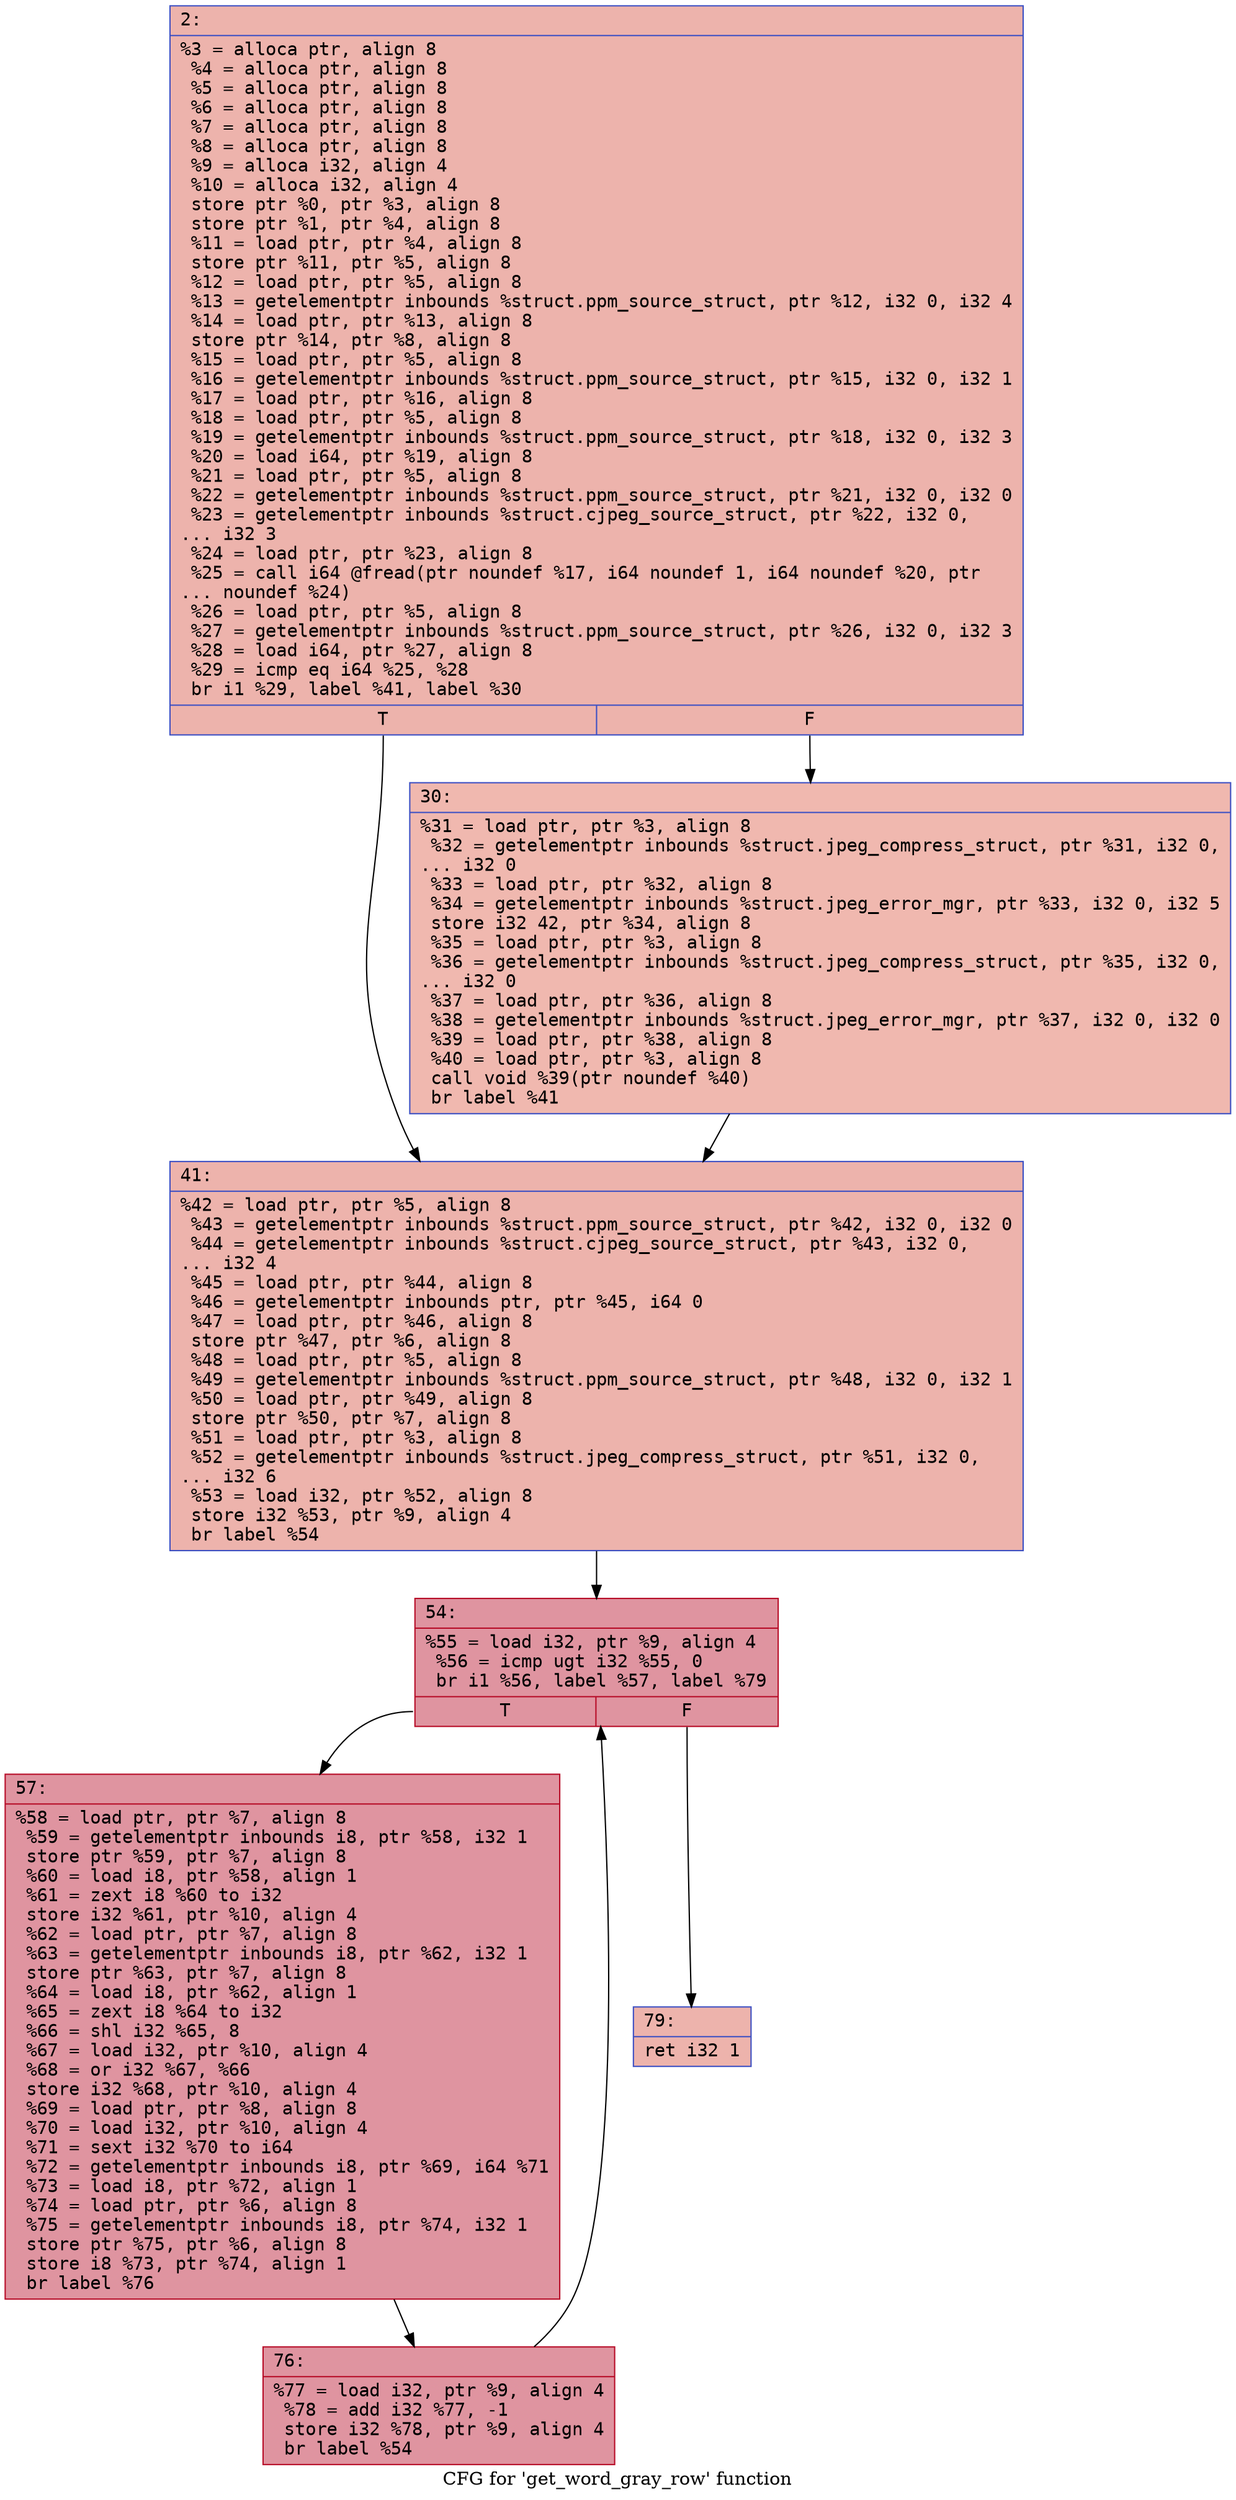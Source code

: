 digraph "CFG for 'get_word_gray_row' function" {
	label="CFG for 'get_word_gray_row' function";

	Node0x600000837750 [shape=record,color="#3d50c3ff", style=filled, fillcolor="#d6524470" fontname="Courier",label="{2:\l|  %3 = alloca ptr, align 8\l  %4 = alloca ptr, align 8\l  %5 = alloca ptr, align 8\l  %6 = alloca ptr, align 8\l  %7 = alloca ptr, align 8\l  %8 = alloca ptr, align 8\l  %9 = alloca i32, align 4\l  %10 = alloca i32, align 4\l  store ptr %0, ptr %3, align 8\l  store ptr %1, ptr %4, align 8\l  %11 = load ptr, ptr %4, align 8\l  store ptr %11, ptr %5, align 8\l  %12 = load ptr, ptr %5, align 8\l  %13 = getelementptr inbounds %struct.ppm_source_struct, ptr %12, i32 0, i32 4\l  %14 = load ptr, ptr %13, align 8\l  store ptr %14, ptr %8, align 8\l  %15 = load ptr, ptr %5, align 8\l  %16 = getelementptr inbounds %struct.ppm_source_struct, ptr %15, i32 0, i32 1\l  %17 = load ptr, ptr %16, align 8\l  %18 = load ptr, ptr %5, align 8\l  %19 = getelementptr inbounds %struct.ppm_source_struct, ptr %18, i32 0, i32 3\l  %20 = load i64, ptr %19, align 8\l  %21 = load ptr, ptr %5, align 8\l  %22 = getelementptr inbounds %struct.ppm_source_struct, ptr %21, i32 0, i32 0\l  %23 = getelementptr inbounds %struct.cjpeg_source_struct, ptr %22, i32 0,\l... i32 3\l  %24 = load ptr, ptr %23, align 8\l  %25 = call i64 @fread(ptr noundef %17, i64 noundef 1, i64 noundef %20, ptr\l... noundef %24)\l  %26 = load ptr, ptr %5, align 8\l  %27 = getelementptr inbounds %struct.ppm_source_struct, ptr %26, i32 0, i32 3\l  %28 = load i64, ptr %27, align 8\l  %29 = icmp eq i64 %25, %28\l  br i1 %29, label %41, label %30\l|{<s0>T|<s1>F}}"];
	Node0x600000837750:s0 -> Node0x6000008377f0[tooltip="2 -> 41\nProbability 50.00%" ];
	Node0x600000837750:s1 -> Node0x6000008377a0[tooltip="2 -> 30\nProbability 50.00%" ];
	Node0x6000008377a0 [shape=record,color="#3d50c3ff", style=filled, fillcolor="#dc5d4a70" fontname="Courier",label="{30:\l|  %31 = load ptr, ptr %3, align 8\l  %32 = getelementptr inbounds %struct.jpeg_compress_struct, ptr %31, i32 0,\l... i32 0\l  %33 = load ptr, ptr %32, align 8\l  %34 = getelementptr inbounds %struct.jpeg_error_mgr, ptr %33, i32 0, i32 5\l  store i32 42, ptr %34, align 8\l  %35 = load ptr, ptr %3, align 8\l  %36 = getelementptr inbounds %struct.jpeg_compress_struct, ptr %35, i32 0,\l... i32 0\l  %37 = load ptr, ptr %36, align 8\l  %38 = getelementptr inbounds %struct.jpeg_error_mgr, ptr %37, i32 0, i32 0\l  %39 = load ptr, ptr %38, align 8\l  %40 = load ptr, ptr %3, align 8\l  call void %39(ptr noundef %40)\l  br label %41\l}"];
	Node0x6000008377a0 -> Node0x6000008377f0[tooltip="30 -> 41\nProbability 100.00%" ];
	Node0x6000008377f0 [shape=record,color="#3d50c3ff", style=filled, fillcolor="#d6524470" fontname="Courier",label="{41:\l|  %42 = load ptr, ptr %5, align 8\l  %43 = getelementptr inbounds %struct.ppm_source_struct, ptr %42, i32 0, i32 0\l  %44 = getelementptr inbounds %struct.cjpeg_source_struct, ptr %43, i32 0,\l... i32 4\l  %45 = load ptr, ptr %44, align 8\l  %46 = getelementptr inbounds ptr, ptr %45, i64 0\l  %47 = load ptr, ptr %46, align 8\l  store ptr %47, ptr %6, align 8\l  %48 = load ptr, ptr %5, align 8\l  %49 = getelementptr inbounds %struct.ppm_source_struct, ptr %48, i32 0, i32 1\l  %50 = load ptr, ptr %49, align 8\l  store ptr %50, ptr %7, align 8\l  %51 = load ptr, ptr %3, align 8\l  %52 = getelementptr inbounds %struct.jpeg_compress_struct, ptr %51, i32 0,\l... i32 6\l  %53 = load i32, ptr %52, align 8\l  store i32 %53, ptr %9, align 4\l  br label %54\l}"];
	Node0x6000008377f0 -> Node0x600000837840[tooltip="41 -> 54\nProbability 100.00%" ];
	Node0x600000837840 [shape=record,color="#b70d28ff", style=filled, fillcolor="#b70d2870" fontname="Courier",label="{54:\l|  %55 = load i32, ptr %9, align 4\l  %56 = icmp ugt i32 %55, 0\l  br i1 %56, label %57, label %79\l|{<s0>T|<s1>F}}"];
	Node0x600000837840:s0 -> Node0x600000837890[tooltip="54 -> 57\nProbability 96.88%" ];
	Node0x600000837840:s1 -> Node0x600000837930[tooltip="54 -> 79\nProbability 3.12%" ];
	Node0x600000837890 [shape=record,color="#b70d28ff", style=filled, fillcolor="#b70d2870" fontname="Courier",label="{57:\l|  %58 = load ptr, ptr %7, align 8\l  %59 = getelementptr inbounds i8, ptr %58, i32 1\l  store ptr %59, ptr %7, align 8\l  %60 = load i8, ptr %58, align 1\l  %61 = zext i8 %60 to i32\l  store i32 %61, ptr %10, align 4\l  %62 = load ptr, ptr %7, align 8\l  %63 = getelementptr inbounds i8, ptr %62, i32 1\l  store ptr %63, ptr %7, align 8\l  %64 = load i8, ptr %62, align 1\l  %65 = zext i8 %64 to i32\l  %66 = shl i32 %65, 8\l  %67 = load i32, ptr %10, align 4\l  %68 = or i32 %67, %66\l  store i32 %68, ptr %10, align 4\l  %69 = load ptr, ptr %8, align 8\l  %70 = load i32, ptr %10, align 4\l  %71 = sext i32 %70 to i64\l  %72 = getelementptr inbounds i8, ptr %69, i64 %71\l  %73 = load i8, ptr %72, align 1\l  %74 = load ptr, ptr %6, align 8\l  %75 = getelementptr inbounds i8, ptr %74, i32 1\l  store ptr %75, ptr %6, align 8\l  store i8 %73, ptr %74, align 1\l  br label %76\l}"];
	Node0x600000837890 -> Node0x6000008378e0[tooltip="57 -> 76\nProbability 100.00%" ];
	Node0x6000008378e0 [shape=record,color="#b70d28ff", style=filled, fillcolor="#b70d2870" fontname="Courier",label="{76:\l|  %77 = load i32, ptr %9, align 4\l  %78 = add i32 %77, -1\l  store i32 %78, ptr %9, align 4\l  br label %54\l}"];
	Node0x6000008378e0 -> Node0x600000837840[tooltip="76 -> 54\nProbability 100.00%" ];
	Node0x600000837930 [shape=record,color="#3d50c3ff", style=filled, fillcolor="#d6524470" fontname="Courier",label="{79:\l|  ret i32 1\l}"];
}
